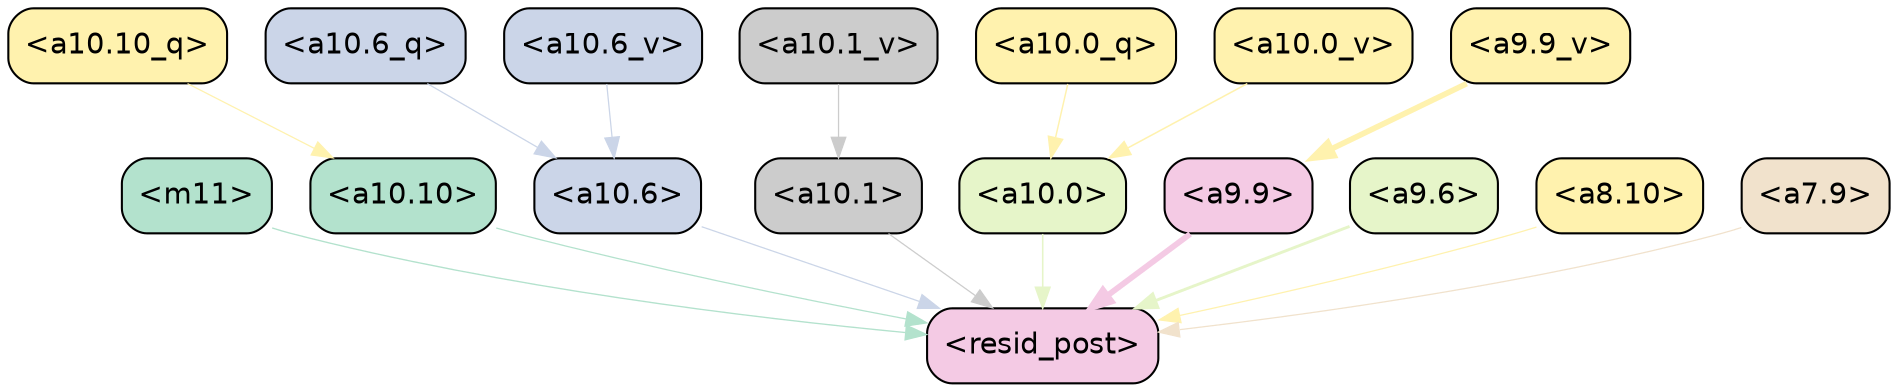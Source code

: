 strict digraph "" {
	graph [bgcolor=transparent,
		layout=dot,
		overlap=false,
		splines=true
	];
	"<m11>"	[color=black,
		fillcolor="#b3e2cd",
		fontname=Helvetica,
		shape=box,
		style="filled, rounded"];
	"<resid_post>"	[color=black,
		fillcolor="#f4cae4",
		fontname=Helvetica,
		shape=box,
		style="filled, rounded"];
	"<m11>" -> "<resid_post>"	[color="#b3e2cd",
		penwidth=0.6392734050750732];
	"<a10.10>"	[color=black,
		fillcolor="#b3e2cd",
		fontname=Helvetica,
		shape=box,
		style="filled, rounded"];
	"<a10.10>" -> "<resid_post>"	[color="#b3e2cd",
		penwidth=0.6];
	"<a10.6>"	[color=black,
		fillcolor="#cbd5e8",
		fontname=Helvetica,
		shape=box,
		style="filled, rounded"];
	"<a10.6>" -> "<resid_post>"	[color="#cbd5e8",
		penwidth=0.6];
	"<a10.1>"	[color=black,
		fillcolor="#cccccc",
		fontname=Helvetica,
		shape=box,
		style="filled, rounded"];
	"<a10.1>" -> "<resid_post>"	[color="#cccccc",
		penwidth=0.6];
	"<a10.0>"	[color=black,
		fillcolor="#e6f5c9",
		fontname=Helvetica,
		shape=box,
		style="filled, rounded"];
	"<a10.0>" -> "<resid_post>"	[color="#e6f5c9",
		penwidth=0.7430362701416016];
	"<a9.9>"	[color=black,
		fillcolor="#f4cae4",
		fontname=Helvetica,
		shape=box,
		style="filled, rounded"];
	"<a9.9>" -> "<resid_post>"	[color="#f4cae4",
		penwidth=2.7972054481506348];
	"<a9.6>"	[color=black,
		fillcolor="#e6f5c9",
		fontname=Helvetica,
		shape=box,
		style="filled, rounded"];
	"<a9.6>" -> "<resid_post>"	[color="#e6f5c9",
		penwidth=1.394308090209961];
	"<a8.10>"	[color=black,
		fillcolor="#fff2ae",
		fontname=Helvetica,
		shape=box,
		style="filled, rounded"];
	"<a8.10>" -> "<resid_post>"	[color="#fff2ae",
		penwidth=0.6];
	"<a7.9>"	[color=black,
		fillcolor="#f1e2cc",
		fontname=Helvetica,
		shape=box,
		style="filled, rounded"];
	"<a7.9>" -> "<resid_post>"	[color="#f1e2cc",
		penwidth=0.6];
	"<a10.10_q>"	[color=black,
		fillcolor="#fff2ae",
		fontname=Helvetica,
		shape=box,
		style="filled, rounded"];
	"<a10.10_q>" -> "<a10.10>"	[color="#fff2ae",
		penwidth=0.6];
	"<a10.6_q>"	[color=black,
		fillcolor="#cbd5e8",
		fontname=Helvetica,
		shape=box,
		style="filled, rounded"];
	"<a10.6_q>" -> "<a10.6>"	[color="#cbd5e8",
		penwidth=0.6];
	"<a10.0_q>"	[color=black,
		fillcolor="#fff2ae",
		fontname=Helvetica,
		shape=box,
		style="filled, rounded"];
	"<a10.0_q>" -> "<a10.0>"	[color="#fff2ae",
		penwidth=0.6952221393585205];
	"<a10.6_v>"	[color=black,
		fillcolor="#cbd5e8",
		fontname=Helvetica,
		shape=box,
		style="filled, rounded"];
	"<a10.6_v>" -> "<a10.6>"	[color="#cbd5e8",
		penwidth=0.6];
	"<a10.1_v>"	[color=black,
		fillcolor="#cccccc",
		fontname=Helvetica,
		shape=box,
		style="filled, rounded"];
	"<a10.1_v>" -> "<a10.1>"	[color="#cccccc",
		penwidth=0.6];
	"<a10.0_v>"	[color=black,
		fillcolor="#fff2ae",
		fontname=Helvetica,
		shape=box,
		style="filled, rounded"];
	"<a10.0_v>" -> "<a10.0>"	[color="#fff2ae",
		penwidth=0.7329092025756836];
	"<a9.9_v>"	[color=black,
		fillcolor="#fff2ae",
		fontname=Helvetica,
		shape=box,
		style="filled, rounded"];
	"<a9.9_v>" -> "<a9.9>"	[color="#fff2ae",
		penwidth=2.715490236878395];
}
